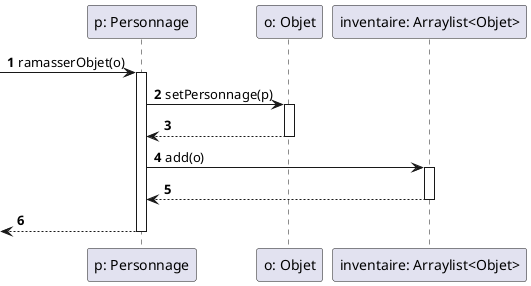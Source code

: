 @startuml

autonumber
participant "p: Personnage" as p
participant "o: Objet" as o
participant "inventaire: Arraylist<Objet>" as i
-> p : ramasserObjet(o)
activate p
p -> o : setPersonnage(p)
activate o
o --> p :
deactivate o
p -> i : add(o)
activate i
i --> p:
deactivate i
<-- p :
deactivate p

@enduml